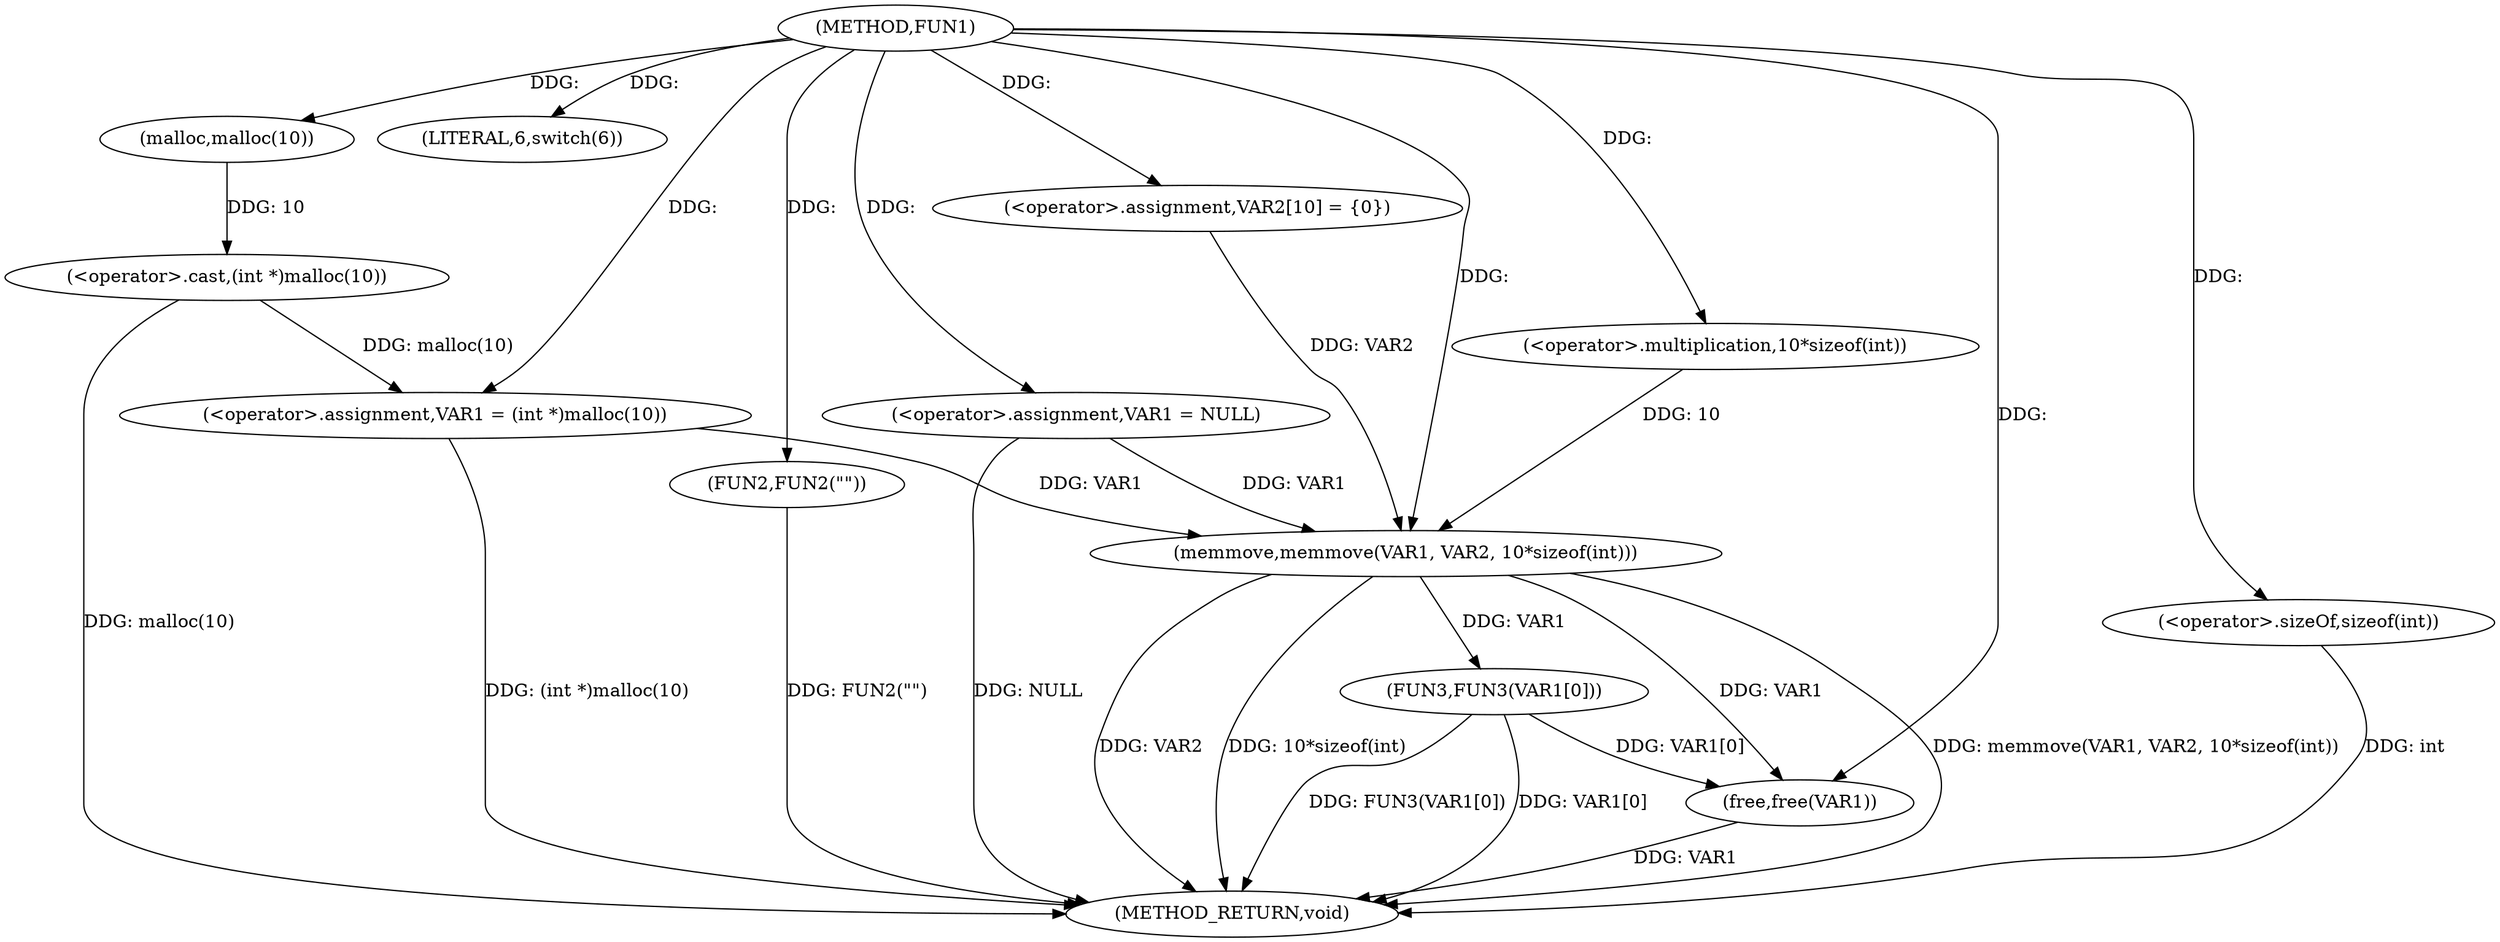 digraph FUN1 {  
"1000100" [label = "(METHOD,FUN1)" ]
"1000138" [label = "(METHOD_RETURN,void)" ]
"1000103" [label = "(<operator>.assignment,VAR1 = NULL)" ]
"1000107" [label = "(LITERAL,6,switch(6))" ]
"1000110" [label = "(<operator>.assignment,VAR1 = (int *)malloc(10))" ]
"1000112" [label = "(<operator>.cast,(int *)malloc(10))" ]
"1000114" [label = "(malloc,malloc(10))" ]
"1000118" [label = "(FUN2,FUN2(\"\"))" ]
"1000123" [label = "(<operator>.assignment,VAR2[10] = {0})" ]
"1000125" [label = "(memmove,memmove(VAR1, VAR2, 10*sizeof(int)))" ]
"1000128" [label = "(<operator>.multiplication,10*sizeof(int))" ]
"1000130" [label = "(<operator>.sizeOf,sizeof(int))" ]
"1000132" [label = "(FUN3,FUN3(VAR1[0]))" ]
"1000136" [label = "(free,free(VAR1))" ]
  "1000125" -> "1000138"  [ label = "DDG: memmove(VAR1, VAR2, 10*sizeof(int))"] 
  "1000103" -> "1000138"  [ label = "DDG: NULL"] 
  "1000112" -> "1000138"  [ label = "DDG: malloc(10)"] 
  "1000125" -> "1000138"  [ label = "DDG: VAR2"] 
  "1000118" -> "1000138"  [ label = "DDG: FUN2(\"\")"] 
  "1000125" -> "1000138"  [ label = "DDG: 10*sizeof(int)"] 
  "1000136" -> "1000138"  [ label = "DDG: VAR1"] 
  "1000130" -> "1000138"  [ label = "DDG: int"] 
  "1000132" -> "1000138"  [ label = "DDG: FUN3(VAR1[0])"] 
  "1000132" -> "1000138"  [ label = "DDG: VAR1[0]"] 
  "1000110" -> "1000138"  [ label = "DDG: (int *)malloc(10)"] 
  "1000100" -> "1000103"  [ label = "DDG: "] 
  "1000100" -> "1000107"  [ label = "DDG: "] 
  "1000112" -> "1000110"  [ label = "DDG: malloc(10)"] 
  "1000100" -> "1000110"  [ label = "DDG: "] 
  "1000114" -> "1000112"  [ label = "DDG: 10"] 
  "1000100" -> "1000114"  [ label = "DDG: "] 
  "1000100" -> "1000118"  [ label = "DDG: "] 
  "1000100" -> "1000123"  [ label = "DDG: "] 
  "1000103" -> "1000125"  [ label = "DDG: VAR1"] 
  "1000110" -> "1000125"  [ label = "DDG: VAR1"] 
  "1000100" -> "1000125"  [ label = "DDG: "] 
  "1000123" -> "1000125"  [ label = "DDG: VAR2"] 
  "1000128" -> "1000125"  [ label = "DDG: 10"] 
  "1000100" -> "1000128"  [ label = "DDG: "] 
  "1000100" -> "1000130"  [ label = "DDG: "] 
  "1000125" -> "1000132"  [ label = "DDG: VAR1"] 
  "1000125" -> "1000136"  [ label = "DDG: VAR1"] 
  "1000132" -> "1000136"  [ label = "DDG: VAR1[0]"] 
  "1000100" -> "1000136"  [ label = "DDG: "] 
}

